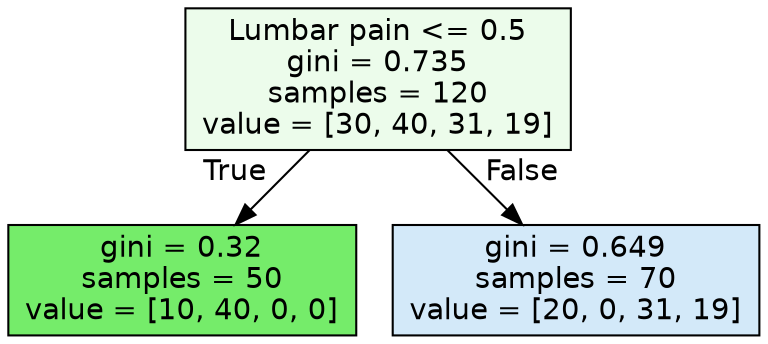digraph Tree {
node [shape=box, style="filled", color="black", fontname="helvetica"] ;
edge [fontname="helvetica"] ;
0 [label="Lumbar pain <= 0.5\ngini = 0.735\nsamples = 120\nvalue = [30, 40, 31, 19]", fillcolor="#ecfceb"] ;
1 [label="gini = 0.32\nsamples = 50\nvalue = [10, 40, 0, 0]", fillcolor="#75ec6a"] ;
0 -> 1 [labeldistance=2.5, labelangle=45, headlabel="True"] ;
2 [label="gini = 0.649\nsamples = 70\nvalue = [20, 0, 31, 19]", fillcolor="#d3e9f9"] ;
0 -> 2 [labeldistance=2.5, labelangle=-45, headlabel="False"] ;
}